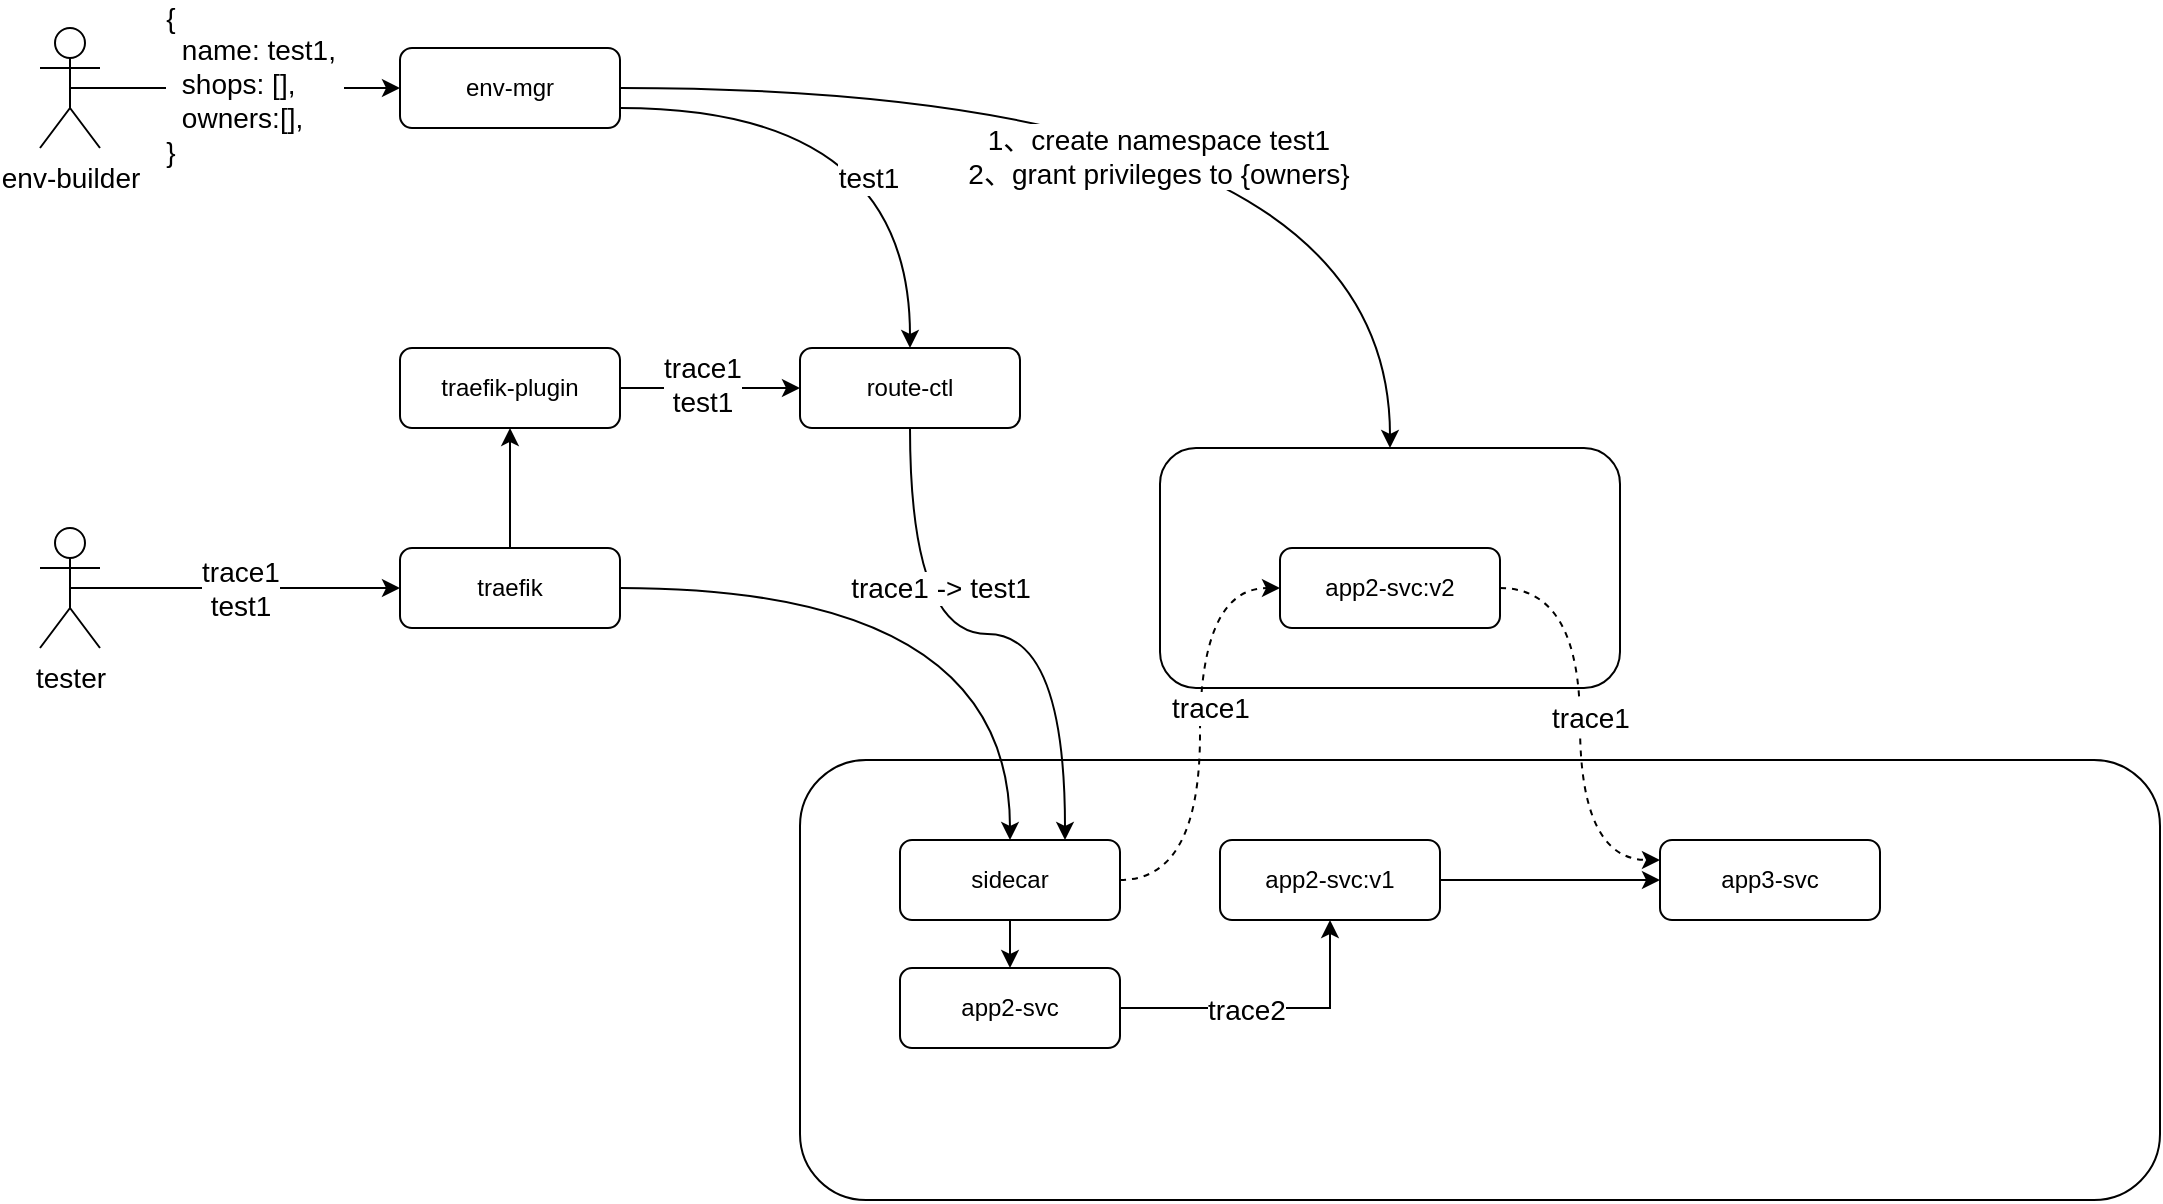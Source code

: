 <mxfile version="15.4.0" type="device"><diagram id="Biykvp3PdGDZYWfptw2s" name="第 1 页"><mxGraphModel dx="1024" dy="592" grid="1" gridSize="10" guides="1" tooltips="1" connect="1" arrows="1" fold="1" page="1" pageScale="1" pageWidth="3300" pageHeight="4681" math="0" shadow="0"><root><mxCell id="0"/><mxCell id="1" parent="0"/><mxCell id="naAeVC1Fvgu2WEU1A117-5" value="" style="rounded=1;whiteSpace=wrap;html=1;" vertex="1" parent="1"><mxGeometry x="600" y="300" width="230" height="120" as="geometry"/></mxCell><mxCell id="naAeVC1Fvgu2WEU1A117-1" value="" style="rounded=1;whiteSpace=wrap;html=1;" vertex="1" parent="1"><mxGeometry x="420" y="456" width="680" height="220" as="geometry"/></mxCell><mxCell id="naAeVC1Fvgu2WEU1A117-4" style="edgeStyle=orthogonalEdgeStyle;rounded=0;orthogonalLoop=1;jettySize=auto;html=1;exitX=1;exitY=0.5;exitDx=0;exitDy=0;" edge="1" parent="1" source="naAeVC1Fvgu2WEU1A117-36" target="naAeVC1Fvgu2WEU1A117-3"><mxGeometry relative="1" as="geometry"/></mxCell><mxCell id="naAeVC1Fvgu2WEU1A117-38" value="&lt;font style=&quot;font-size: 14px&quot;&gt;trace2&lt;/font&gt;" style="edgeLabel;html=1;align=center;verticalAlign=middle;resizable=0;points=[];" vertex="1" connectable="0" parent="naAeVC1Fvgu2WEU1A117-4"><mxGeometry x="-0.16" y="-1" relative="1" as="geometry"><mxPoint as="offset"/></mxGeometry></mxCell><mxCell id="naAeVC1Fvgu2WEU1A117-9" style="edgeStyle=orthogonalEdgeStyle;rounded=0;orthogonalLoop=1;jettySize=auto;html=1;exitX=1;exitY=0.5;exitDx=0;exitDy=0;entryX=0;entryY=0.5;entryDx=0;entryDy=0;curved=1;dashed=1;" edge="1" parent="1" source="naAeVC1Fvgu2WEU1A117-2" target="naAeVC1Fvgu2WEU1A117-6"><mxGeometry relative="1" as="geometry"/></mxCell><mxCell id="naAeVC1Fvgu2WEU1A117-21" value="&lt;font style=&quot;font-size: 14px&quot;&gt;trace1&lt;/font&gt;" style="edgeLabel;html=1;align=center;verticalAlign=middle;resizable=0;points=[];" vertex="1" connectable="0" parent="naAeVC1Fvgu2WEU1A117-9"><mxGeometry x="0.09" y="1" relative="1" as="geometry"><mxPoint x="6" y="-3" as="offset"/></mxGeometry></mxCell><mxCell id="naAeVC1Fvgu2WEU1A117-37" style="edgeStyle=orthogonalEdgeStyle;curved=1;rounded=0;orthogonalLoop=1;jettySize=auto;html=1;exitX=0.5;exitY=1;exitDx=0;exitDy=0;entryX=0.5;entryY=0;entryDx=0;entryDy=0;" edge="1" parent="1" source="naAeVC1Fvgu2WEU1A117-2" target="naAeVC1Fvgu2WEU1A117-36"><mxGeometry relative="1" as="geometry"/></mxCell><mxCell id="naAeVC1Fvgu2WEU1A117-2" value="sidecar" style="rounded=1;whiteSpace=wrap;html=1;" vertex="1" parent="1"><mxGeometry x="470" y="496" width="110" height="40" as="geometry"/></mxCell><mxCell id="naAeVC1Fvgu2WEU1A117-8" style="edgeStyle=orthogonalEdgeStyle;rounded=0;orthogonalLoop=1;jettySize=auto;html=1;exitX=1;exitY=0.5;exitDx=0;exitDy=0;entryX=0;entryY=0.5;entryDx=0;entryDy=0;" edge="1" parent="1" source="naAeVC1Fvgu2WEU1A117-3" target="naAeVC1Fvgu2WEU1A117-7"><mxGeometry relative="1" as="geometry"/></mxCell><mxCell id="naAeVC1Fvgu2WEU1A117-3" value="app2-svc:v1" style="rounded=1;whiteSpace=wrap;html=1;" vertex="1" parent="1"><mxGeometry x="630" y="496" width="110" height="40" as="geometry"/></mxCell><mxCell id="naAeVC1Fvgu2WEU1A117-10" style="edgeStyle=orthogonalEdgeStyle;curved=1;rounded=0;orthogonalLoop=1;jettySize=auto;html=1;exitX=1;exitY=0.5;exitDx=0;exitDy=0;entryX=0;entryY=0.25;entryDx=0;entryDy=0;dashed=1;" edge="1" parent="1" source="naAeVC1Fvgu2WEU1A117-6" target="naAeVC1Fvgu2WEU1A117-7"><mxGeometry relative="1" as="geometry"/></mxCell><mxCell id="naAeVC1Fvgu2WEU1A117-6" value="app2-svc:v2" style="rounded=1;whiteSpace=wrap;html=1;" vertex="1" parent="1"><mxGeometry x="660" y="350" width="110" height="40" as="geometry"/></mxCell><mxCell id="naAeVC1Fvgu2WEU1A117-7" value="app3-svc" style="rounded=1;whiteSpace=wrap;html=1;" vertex="1" parent="1"><mxGeometry x="850" y="496" width="110" height="40" as="geometry"/></mxCell><mxCell id="naAeVC1Fvgu2WEU1A117-13" style="edgeStyle=orthogonalEdgeStyle;curved=1;rounded=0;orthogonalLoop=1;jettySize=auto;html=1;exitX=0.5;exitY=0.5;exitDx=0;exitDy=0;exitPerimeter=0;entryX=0;entryY=0.5;entryDx=0;entryDy=0;" edge="1" parent="1" source="naAeVC1Fvgu2WEU1A117-11" target="naAeVC1Fvgu2WEU1A117-18"><mxGeometry relative="1" as="geometry"/></mxCell><mxCell id="naAeVC1Fvgu2WEU1A117-14" value="&lt;span style=&quot;font-size: 14px&quot;&gt;trace1&lt;br&gt;test1&lt;br&gt;&lt;/span&gt;" style="edgeLabel;html=1;align=center;verticalAlign=middle;resizable=0;points=[];" vertex="1" connectable="0" parent="naAeVC1Fvgu2WEU1A117-13"><mxGeometry x="0.541" y="-8" relative="1" as="geometry"><mxPoint x="-42" y="-8" as="offset"/></mxGeometry></mxCell><mxCell id="naAeVC1Fvgu2WEU1A117-11" value="&lt;font style=&quot;font-size: 14px&quot;&gt;tester&lt;/font&gt;" style="shape=umlActor;verticalLabelPosition=bottom;verticalAlign=top;html=1;outlineConnect=0;" vertex="1" parent="1"><mxGeometry x="40" y="340" width="30" height="60" as="geometry"/></mxCell><mxCell id="naAeVC1Fvgu2WEU1A117-41" style="edgeStyle=orthogonalEdgeStyle;rounded=0;orthogonalLoop=1;jettySize=auto;html=1;exitX=0.5;exitY=1;exitDx=0;exitDy=0;entryX=0.75;entryY=0;entryDx=0;entryDy=0;curved=1;" edge="1" parent="1" source="naAeVC1Fvgu2WEU1A117-12" target="naAeVC1Fvgu2WEU1A117-2"><mxGeometry relative="1" as="geometry"/></mxCell><mxCell id="naAeVC1Fvgu2WEU1A117-42" value="&lt;font style=&quot;font-size: 14px&quot;&gt;trace1 -&amp;gt; test1&lt;/font&gt;" style="edgeLabel;html=1;align=center;verticalAlign=middle;resizable=0;points=[];" vertex="1" connectable="0" parent="naAeVC1Fvgu2WEU1A117-41"><mxGeometry x="-0.18" y="1" relative="1" as="geometry"><mxPoint x="2" y="-22" as="offset"/></mxGeometry></mxCell><mxCell id="naAeVC1Fvgu2WEU1A117-12" value="route-ctl" style="rounded=1;whiteSpace=wrap;html=1;" vertex="1" parent="1"><mxGeometry x="420" y="250" width="110" height="40" as="geometry"/></mxCell><mxCell id="naAeVC1Fvgu2WEU1A117-16" style="edgeStyle=orthogonalEdgeStyle;curved=1;rounded=0;orthogonalLoop=1;jettySize=auto;html=1;exitX=1;exitY=0.5;exitDx=0;exitDy=0;entryX=0;entryY=0.5;entryDx=0;entryDy=0;" edge="1" parent="1" source="naAeVC1Fvgu2WEU1A117-15" target="naAeVC1Fvgu2WEU1A117-12"><mxGeometry relative="1" as="geometry"/></mxCell><mxCell id="naAeVC1Fvgu2WEU1A117-35" value="&lt;font style=&quot;font-size: 14px&quot;&gt;trace1&lt;br&gt;test1&lt;br&gt;&lt;/font&gt;" style="edgeLabel;html=1;align=center;verticalAlign=middle;resizable=0;points=[];" vertex="1" connectable="0" parent="naAeVC1Fvgu2WEU1A117-16"><mxGeometry x="0.209" y="2" relative="1" as="geometry"><mxPoint x="-14" as="offset"/></mxGeometry></mxCell><mxCell id="naAeVC1Fvgu2WEU1A117-15" value="traefik-plugin" style="rounded=1;whiteSpace=wrap;html=1;" vertex="1" parent="1"><mxGeometry x="220" y="250" width="110" height="40" as="geometry"/></mxCell><mxCell id="naAeVC1Fvgu2WEU1A117-19" style="edgeStyle=orthogonalEdgeStyle;curved=1;rounded=0;orthogonalLoop=1;jettySize=auto;html=1;exitX=0.5;exitY=0;exitDx=0;exitDy=0;entryX=0.5;entryY=1;entryDx=0;entryDy=0;" edge="1" parent="1" source="naAeVC1Fvgu2WEU1A117-18" target="naAeVC1Fvgu2WEU1A117-15"><mxGeometry relative="1" as="geometry"/></mxCell><mxCell id="naAeVC1Fvgu2WEU1A117-20" style="edgeStyle=orthogonalEdgeStyle;curved=1;rounded=0;orthogonalLoop=1;jettySize=auto;html=1;exitX=1;exitY=0.5;exitDx=0;exitDy=0;" edge="1" parent="1" source="naAeVC1Fvgu2WEU1A117-18" target="naAeVC1Fvgu2WEU1A117-2"><mxGeometry relative="1" as="geometry"/></mxCell><mxCell id="naAeVC1Fvgu2WEU1A117-18" value="traefik" style="rounded=1;whiteSpace=wrap;html=1;" vertex="1" parent="1"><mxGeometry x="220" y="350" width="110" height="40" as="geometry"/></mxCell><mxCell id="naAeVC1Fvgu2WEU1A117-22" value="&lt;font style=&quot;font-size: 14px&quot;&gt;trace1&lt;/font&gt;" style="edgeLabel;html=1;align=center;verticalAlign=middle;resizable=0;points=[];" vertex="1" connectable="0" parent="1"><mxGeometry x="634" y="440" as="geometry"><mxPoint x="181" y="-5" as="offset"/></mxGeometry></mxCell><mxCell id="naAeVC1Fvgu2WEU1A117-26" style="edgeStyle=orthogonalEdgeStyle;curved=1;rounded=0;orthogonalLoop=1;jettySize=auto;html=1;exitX=0.5;exitY=0.5;exitDx=0;exitDy=0;exitPerimeter=0;entryX=0;entryY=0.5;entryDx=0;entryDy=0;" edge="1" parent="1" source="naAeVC1Fvgu2WEU1A117-24" target="naAeVC1Fvgu2WEU1A117-25"><mxGeometry relative="1" as="geometry"/></mxCell><mxCell id="naAeVC1Fvgu2WEU1A117-27" value="&lt;div style=&quot;text-align: left&quot;&gt;&lt;span style=&quot;font-size: 14px&quot;&gt;{&lt;/span&gt;&lt;/div&gt;&lt;font style=&quot;font-size: 14px&quot;&gt;&amp;nbsp; name: test1,&amp;nbsp;&lt;br&gt;&lt;div style=&quot;text-align: left&quot;&gt;&amp;nbsp; shops: [],&lt;/div&gt;&lt;div style=&quot;text-align: left&quot;&gt;&amp;nbsp; owners:[],&lt;/div&gt;&lt;div style=&quot;text-align: left&quot;&gt;}&lt;/div&gt;&lt;/font&gt;" style="edgeLabel;html=1;align=center;verticalAlign=middle;resizable=0;points=[];" vertex="1" connectable="0" parent="naAeVC1Fvgu2WEU1A117-26"><mxGeometry x="0.108" y="2" relative="1" as="geometry"><mxPoint as="offset"/></mxGeometry></mxCell><mxCell id="naAeVC1Fvgu2WEU1A117-24" value="&lt;font style=&quot;font-size: 14px&quot;&gt;env-builder&lt;/font&gt;" style="shape=umlActor;verticalLabelPosition=bottom;verticalAlign=top;html=1;outlineConnect=0;" vertex="1" parent="1"><mxGeometry x="40" y="90" width="30" height="60" as="geometry"/></mxCell><mxCell id="naAeVC1Fvgu2WEU1A117-28" style="edgeStyle=orthogonalEdgeStyle;curved=1;rounded=0;orthogonalLoop=1;jettySize=auto;html=1;exitX=1;exitY=0.5;exitDx=0;exitDy=0;entryX=0.5;entryY=0;entryDx=0;entryDy=0;" edge="1" parent="1" source="naAeVC1Fvgu2WEU1A117-25" target="naAeVC1Fvgu2WEU1A117-5"><mxGeometry relative="1" as="geometry"/></mxCell><mxCell id="naAeVC1Fvgu2WEU1A117-29" value="&lt;font style=&quot;font-size: 14px&quot;&gt;1、create namespace test1&lt;br&gt;2、grant privileges to {owners}&lt;br&gt;&lt;/font&gt;" style="edgeLabel;html=1;align=center;verticalAlign=middle;resizable=0;points=[];" vertex="1" connectable="0" parent="naAeVC1Fvgu2WEU1A117-28"><mxGeometry x="-0.05" y="-34" relative="1" as="geometry"><mxPoint as="offset"/></mxGeometry></mxCell><mxCell id="naAeVC1Fvgu2WEU1A117-30" style="edgeStyle=orthogonalEdgeStyle;curved=1;rounded=0;orthogonalLoop=1;jettySize=auto;html=1;exitX=1;exitY=0.75;exitDx=0;exitDy=0;" edge="1" parent="1" source="naAeVC1Fvgu2WEU1A117-25" target="naAeVC1Fvgu2WEU1A117-12"><mxGeometry relative="1" as="geometry"/></mxCell><mxCell id="naAeVC1Fvgu2WEU1A117-31" value="&lt;font style=&quot;font-size: 14px&quot;&gt;test1&lt;/font&gt;" style="edgeLabel;html=1;align=center;verticalAlign=middle;resizable=0;points=[];" vertex="1" connectable="0" parent="naAeVC1Fvgu2WEU1A117-30"><mxGeometry x="0.355" y="-21" relative="1" as="geometry"><mxPoint as="offset"/></mxGeometry></mxCell><mxCell id="naAeVC1Fvgu2WEU1A117-25" value="env-mgr" style="rounded=1;whiteSpace=wrap;html=1;" vertex="1" parent="1"><mxGeometry x="220" y="100" width="110" height="40" as="geometry"/></mxCell><mxCell id="naAeVC1Fvgu2WEU1A117-36" value="app2-svc" style="rounded=1;whiteSpace=wrap;html=1;" vertex="1" parent="1"><mxGeometry x="470" y="560" width="110" height="40" as="geometry"/></mxCell></root></mxGraphModel></diagram></mxfile>